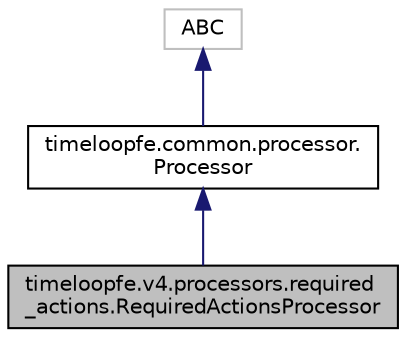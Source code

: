 digraph "timeloopfe.v4.processors.required_actions.RequiredActionsProcessor"
{
 // LATEX_PDF_SIZE
  edge [fontname="Helvetica",fontsize="10",labelfontname="Helvetica",labelfontsize="10"];
  node [fontname="Helvetica",fontsize="10",shape=record];
  Node1 [label="timeloopfe.v4.processors.required\l_actions.RequiredActionsProcessor",height=0.2,width=0.4,color="black", fillcolor="grey75", style="filled", fontcolor="black",tooltip="Ensures that all components have actions defined for Accelergy."];
  Node2 -> Node1 [dir="back",color="midnightblue",fontsize="10",style="solid",fontname="Helvetica"];
  Node2 [label="timeloopfe.common.processor.\lProcessor",height=0.2,width=0.4,color="black", fillcolor="white", style="filled",URL="$classtimeloopfe_1_1common_1_1processor_1_1Processor.html",tooltip="Base class for all processors, which are used to modify the specification before it is passed to Acce..."];
  Node3 -> Node2 [dir="back",color="midnightblue",fontsize="10",style="solid",fontname="Helvetica"];
  Node3 [label="ABC",height=0.2,width=0.4,color="grey75", fillcolor="white", style="filled",tooltip=" "];
}
